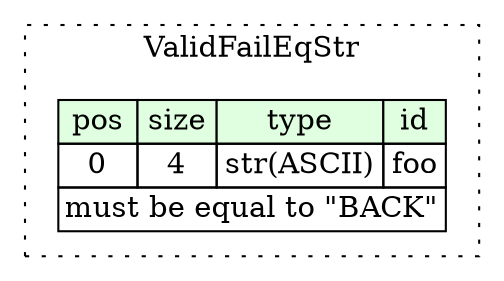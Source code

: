 digraph {
	rankdir=LR;
	node [shape=plaintext];
	subgraph cluster__valid_fail_eq_str {
		label="ValidFailEqStr";
		graph[style=dotted];

		valid_fail_eq_str__seq [label=<<TABLE BORDER="0" CELLBORDER="1" CELLSPACING="0">
			<TR><TD BGCOLOR="#E0FFE0">pos</TD><TD BGCOLOR="#E0FFE0">size</TD><TD BGCOLOR="#E0FFE0">type</TD><TD BGCOLOR="#E0FFE0">id</TD></TR>
			<TR><TD PORT="foo_pos">0</TD><TD PORT="foo_size">4</TD><TD>str(ASCII)</TD><TD PORT="foo_type">foo</TD></TR>
			<TR><TD COLSPAN="4" PORT="foo__valid">must be equal to &quot;BACK&quot;</TD></TR>
		</TABLE>>];
	}
}
